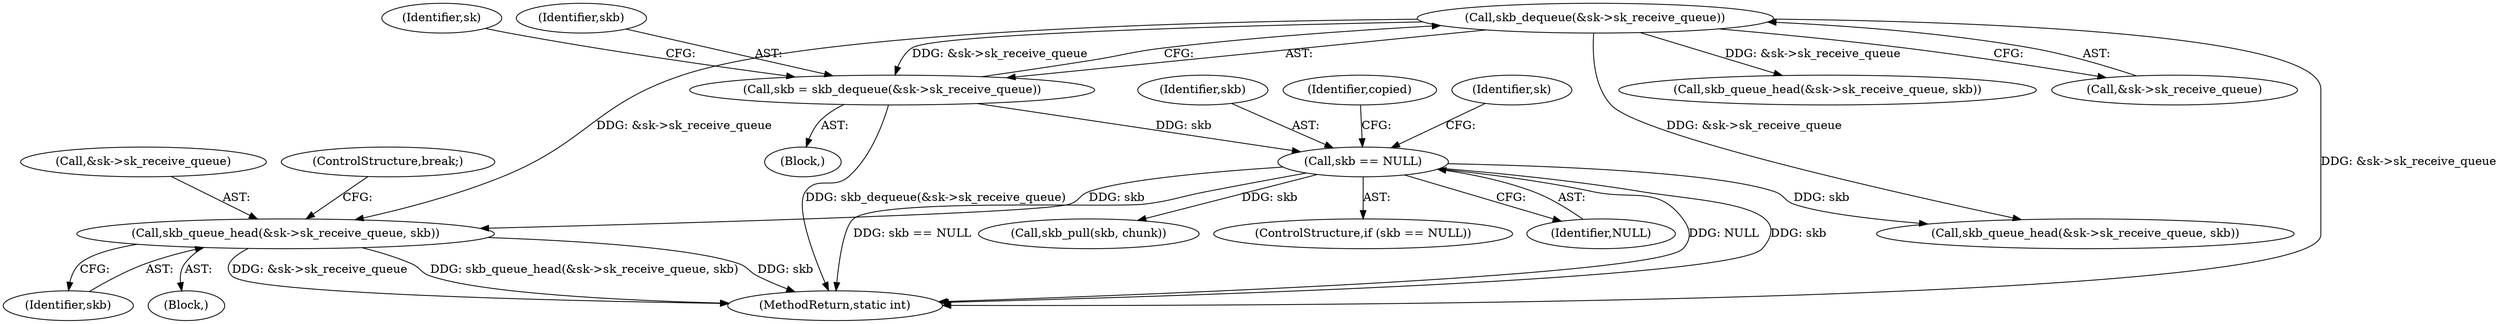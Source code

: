 digraph "0_linux_f3d3342602f8bcbf37d7c46641cb9bca7618eb1c_12@pointer" {
"1000316" [label="(Call,skb_queue_head(&sk->sk_receive_queue, skb))"];
"1000174" [label="(Call,skb_dequeue(&sk->sk_receive_queue))"];
"1000182" [label="(Call,skb == NULL)"];
"1000172" [label="(Call,skb = skb_dequeue(&sk->sk_receive_queue))"];
"1000305" [label="(Call,skb_queue_head(&sk->sk_receive_queue, skb))"];
"1000316" [label="(Call,skb_queue_head(&sk->sk_receive_queue, skb))"];
"1000297" [label="(Call,skb_pull(skb, chunk))"];
"1000183" [label="(Identifier,skb)"];
"1000321" [label="(Identifier,skb)"];
"1000322" [label="(ControlStructure,break;)"];
"1000328" [label="(MethodReturn,static int)"];
"1000317" [label="(Call,&sk->sk_receive_queue)"];
"1000315" [label="(Block,)"];
"1000173" [label="(Identifier,skb)"];
"1000172" [label="(Call,skb = skb_dequeue(&sk->sk_receive_queue))"];
"1000270" [label="(Call,skb_queue_head(&sk->sk_receive_queue, skb))"];
"1000188" [label="(Identifier,copied)"];
"1000182" [label="(Call,skb == NULL)"];
"1000180" [label="(Identifier,sk)"];
"1000181" [label="(ControlStructure,if (skb == NULL))"];
"1000167" [label="(Block,)"];
"1000174" [label="(Call,skb_dequeue(&sk->sk_receive_queue))"];
"1000175" [label="(Call,&sk->sk_receive_queue)"];
"1000184" [label="(Identifier,NULL)"];
"1000259" [label="(Identifier,sk)"];
"1000316" -> "1000315"  [label="AST: "];
"1000316" -> "1000321"  [label="CFG: "];
"1000317" -> "1000316"  [label="AST: "];
"1000321" -> "1000316"  [label="AST: "];
"1000322" -> "1000316"  [label="CFG: "];
"1000316" -> "1000328"  [label="DDG: skb_queue_head(&sk->sk_receive_queue, skb)"];
"1000316" -> "1000328"  [label="DDG: skb"];
"1000316" -> "1000328"  [label="DDG: &sk->sk_receive_queue"];
"1000174" -> "1000316"  [label="DDG: &sk->sk_receive_queue"];
"1000182" -> "1000316"  [label="DDG: skb"];
"1000174" -> "1000172"  [label="AST: "];
"1000174" -> "1000175"  [label="CFG: "];
"1000175" -> "1000174"  [label="AST: "];
"1000172" -> "1000174"  [label="CFG: "];
"1000174" -> "1000328"  [label="DDG: &sk->sk_receive_queue"];
"1000174" -> "1000172"  [label="DDG: &sk->sk_receive_queue"];
"1000174" -> "1000270"  [label="DDG: &sk->sk_receive_queue"];
"1000174" -> "1000305"  [label="DDG: &sk->sk_receive_queue"];
"1000182" -> "1000181"  [label="AST: "];
"1000182" -> "1000184"  [label="CFG: "];
"1000183" -> "1000182"  [label="AST: "];
"1000184" -> "1000182"  [label="AST: "];
"1000188" -> "1000182"  [label="CFG: "];
"1000259" -> "1000182"  [label="CFG: "];
"1000182" -> "1000328"  [label="DDG: skb == NULL"];
"1000182" -> "1000328"  [label="DDG: NULL"];
"1000182" -> "1000328"  [label="DDG: skb"];
"1000172" -> "1000182"  [label="DDG: skb"];
"1000182" -> "1000270"  [label="DDG: skb"];
"1000182" -> "1000297"  [label="DDG: skb"];
"1000172" -> "1000167"  [label="AST: "];
"1000173" -> "1000172"  [label="AST: "];
"1000180" -> "1000172"  [label="CFG: "];
"1000172" -> "1000328"  [label="DDG: skb_dequeue(&sk->sk_receive_queue)"];
}
